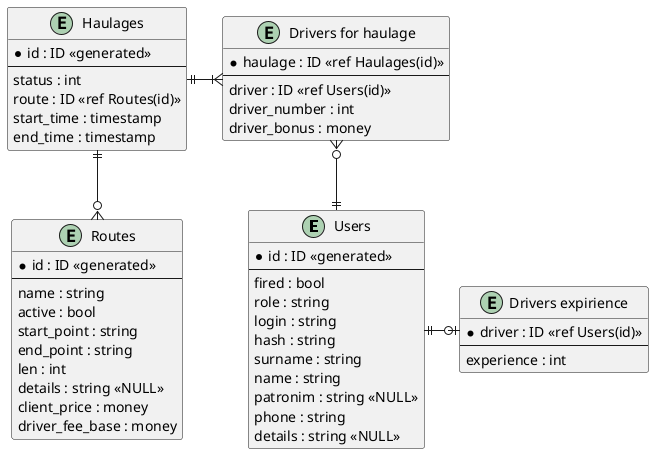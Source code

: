 @startuml

skinparam linetype ortho

entity "Users" as users {
    *id : ID <<generated>>
	--
    fired : bool
    role : string
    login : string
    hash : string
    surname : string
    name : string
    patronim : string <<NULL>>
    phone : string
    details : string <<NULL>>
}

entity "Drivers expirience" as drv_exp {
    *driver : ID <<ref Users(id)>>
    --
    experience : int
}

entity "Routes" as routes {
    *id : ID <<generated>>
    --
    name : string
    active : bool
    start_point : string
    end_point : string
    len : int
    details : string <<NULL>>
    client_price : money
    driver_fee_base : money
}

entity "Haulages" as haulages {
    *id : ID <<generated>>
    --
    status : int
    route : ID <<ref Routes(id)>>
    start_time : timestamp
    end_time : timestamp
}

entity "Drivers for haulage" as drv_haul {
    *haulage : ID <<ref Haulages(id)>>
    --
    driver : ID <<ref Users(id)>>
    driver_number : int
    driver_bonus : money
}

users ||-right-o| drv_exp
haulages ||-right-|{ drv_haul
haulages ||-down-o{ routes
drv_haul }o-down-|| users

@enduml

